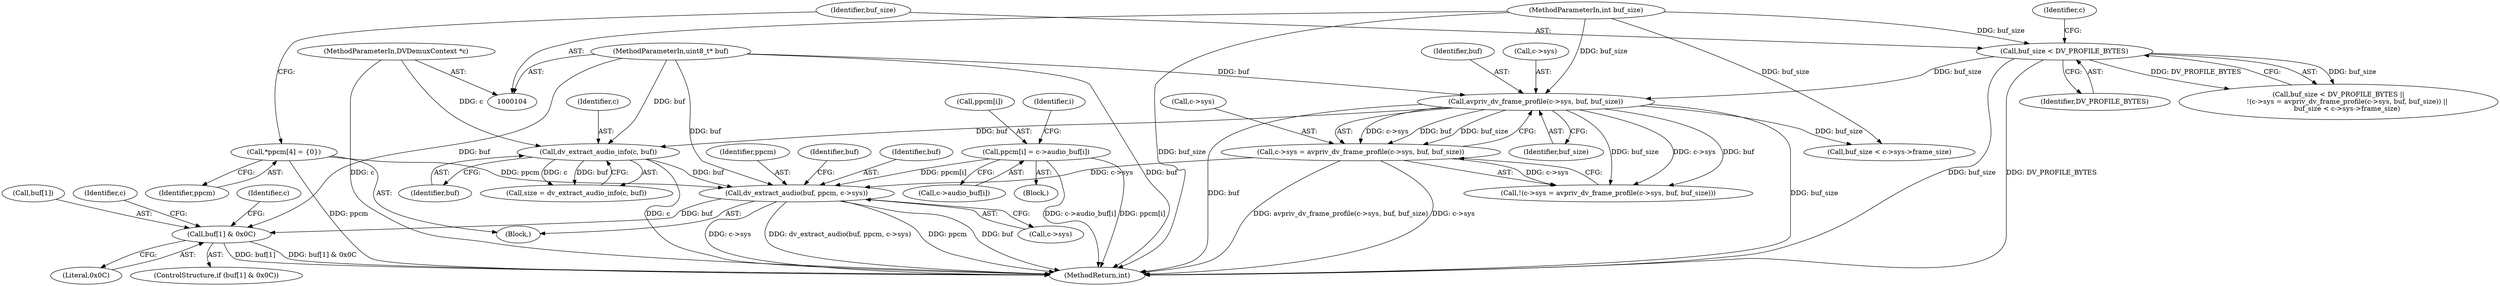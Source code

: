 digraph "0_libav_5a396bb3a66a61a68b80f2369d0249729bf85e04@array" {
"1000210" [label="(Call,buf[1] & 0x0C)"];
"1000203" [label="(Call,dv_extract_audio(buf, ppcm, c->sys))"];
"1000145" [label="(Call,dv_extract_audio_info(c, buf))"];
"1000105" [label="(MethodParameterIn,DVDemuxContext *c)"];
"1000126" [label="(Call,avpriv_dv_frame_profile(c->sys, buf, buf_size))"];
"1000107" [label="(MethodParameterIn,uint8_t* buf)"];
"1000117" [label="(Call,buf_size < DV_PROFILE_BYTES)"];
"1000108" [label="(MethodParameterIn,int buf_size)"];
"1000113" [label="(Call,*ppcm[4] = {0})"];
"1000194" [label="(Call,ppcm[i] = c->audio_buf[i])"];
"1000122" [label="(Call,c->sys = avpriv_dv_frame_profile(c->sys, buf, buf_size))"];
"1000195" [label="(Call,ppcm[i])"];
"1000117" [label="(Call,buf_size < DV_PROFILE_BYTES)"];
"1000119" [label="(Identifier,DV_PROFILE_BYTES)"];
"1000105" [label="(MethodParameterIn,DVDemuxContext *c)"];
"1000108" [label="(MethodParameterIn,int buf_size)"];
"1000123" [label="(Call,c->sys)"];
"1000118" [label="(Identifier,buf_size)"];
"1000203" [label="(Call,dv_extract_audio(buf, ppcm, c->sys))"];
"1000113" [label="(Call,*ppcm[4] = {0})"];
"1000206" [label="(Call,c->sys)"];
"1000257" [label="(MethodReturn,int)"];
"1000239" [label="(Identifier,c)"];
"1000124" [label="(Identifier,c)"];
"1000147" [label="(Identifier,buf)"];
"1000209" [label="(ControlStructure,if (buf[1] & 0x0C))"];
"1000131" [label="(Identifier,buf_size)"];
"1000198" [label="(Call,c->audio_buf[i])"];
"1000107" [label="(MethodParameterIn,uint8_t* buf)"];
"1000211" [label="(Call,buf[1])"];
"1000145" [label="(Call,dv_extract_audio_info(c, buf))"];
"1000220" [label="(Identifier,c)"];
"1000122" [label="(Call,c->sys = avpriv_dv_frame_profile(c->sys, buf, buf_size))"];
"1000126" [label="(Call,avpriv_dv_frame_profile(c->sys, buf, buf_size))"];
"1000132" [label="(Call,buf_size < c->sys->frame_size)"];
"1000158" [label="(Identifier,i)"];
"1000116" [label="(Call,buf_size < DV_PROFILE_BYTES ||\n        !(c->sys = avpriv_dv_frame_profile(c->sys, buf, buf_size)) ||\n        buf_size < c->sys->frame_size)"];
"1000212" [label="(Identifier,buf)"];
"1000214" [label="(Literal,0x0C)"];
"1000204" [label="(Identifier,buf)"];
"1000127" [label="(Call,c->sys)"];
"1000114" [label="(Identifier,ppcm)"];
"1000146" [label="(Identifier,c)"];
"1000130" [label="(Identifier,buf)"];
"1000159" [label="(Block,)"];
"1000143" [label="(Call,size = dv_extract_audio_info(c, buf))"];
"1000121" [label="(Call,!(c->sys = avpriv_dv_frame_profile(c->sys, buf, buf_size)))"];
"1000194" [label="(Call,ppcm[i] = c->audio_buf[i])"];
"1000109" [label="(Block,)"];
"1000205" [label="(Identifier,ppcm)"];
"1000210" [label="(Call,buf[1] & 0x0C)"];
"1000210" -> "1000209"  [label="AST: "];
"1000210" -> "1000214"  [label="CFG: "];
"1000211" -> "1000210"  [label="AST: "];
"1000214" -> "1000210"  [label="AST: "];
"1000220" -> "1000210"  [label="CFG: "];
"1000239" -> "1000210"  [label="CFG: "];
"1000210" -> "1000257"  [label="DDG: buf[1] & 0x0C"];
"1000210" -> "1000257"  [label="DDG: buf[1]"];
"1000203" -> "1000210"  [label="DDG: buf"];
"1000107" -> "1000210"  [label="DDG: buf"];
"1000203" -> "1000109"  [label="AST: "];
"1000203" -> "1000206"  [label="CFG: "];
"1000204" -> "1000203"  [label="AST: "];
"1000205" -> "1000203"  [label="AST: "];
"1000206" -> "1000203"  [label="AST: "];
"1000212" -> "1000203"  [label="CFG: "];
"1000203" -> "1000257"  [label="DDG: c->sys"];
"1000203" -> "1000257"  [label="DDG: dv_extract_audio(buf, ppcm, c->sys)"];
"1000203" -> "1000257"  [label="DDG: ppcm"];
"1000203" -> "1000257"  [label="DDG: buf"];
"1000145" -> "1000203"  [label="DDG: buf"];
"1000107" -> "1000203"  [label="DDG: buf"];
"1000113" -> "1000203"  [label="DDG: ppcm"];
"1000194" -> "1000203"  [label="DDG: ppcm[i]"];
"1000122" -> "1000203"  [label="DDG: c->sys"];
"1000145" -> "1000143"  [label="AST: "];
"1000145" -> "1000147"  [label="CFG: "];
"1000146" -> "1000145"  [label="AST: "];
"1000147" -> "1000145"  [label="AST: "];
"1000143" -> "1000145"  [label="CFG: "];
"1000145" -> "1000257"  [label="DDG: c"];
"1000145" -> "1000143"  [label="DDG: c"];
"1000145" -> "1000143"  [label="DDG: buf"];
"1000105" -> "1000145"  [label="DDG: c"];
"1000126" -> "1000145"  [label="DDG: buf"];
"1000107" -> "1000145"  [label="DDG: buf"];
"1000105" -> "1000104"  [label="AST: "];
"1000105" -> "1000257"  [label="DDG: c"];
"1000126" -> "1000122"  [label="AST: "];
"1000126" -> "1000131"  [label="CFG: "];
"1000127" -> "1000126"  [label="AST: "];
"1000130" -> "1000126"  [label="AST: "];
"1000131" -> "1000126"  [label="AST: "];
"1000122" -> "1000126"  [label="CFG: "];
"1000126" -> "1000257"  [label="DDG: buf"];
"1000126" -> "1000257"  [label="DDG: buf_size"];
"1000126" -> "1000121"  [label="DDG: c->sys"];
"1000126" -> "1000121"  [label="DDG: buf"];
"1000126" -> "1000121"  [label="DDG: buf_size"];
"1000126" -> "1000122"  [label="DDG: c->sys"];
"1000126" -> "1000122"  [label="DDG: buf"];
"1000126" -> "1000122"  [label="DDG: buf_size"];
"1000107" -> "1000126"  [label="DDG: buf"];
"1000117" -> "1000126"  [label="DDG: buf_size"];
"1000108" -> "1000126"  [label="DDG: buf_size"];
"1000126" -> "1000132"  [label="DDG: buf_size"];
"1000107" -> "1000104"  [label="AST: "];
"1000107" -> "1000257"  [label="DDG: buf"];
"1000117" -> "1000116"  [label="AST: "];
"1000117" -> "1000119"  [label="CFG: "];
"1000118" -> "1000117"  [label="AST: "];
"1000119" -> "1000117"  [label="AST: "];
"1000124" -> "1000117"  [label="CFG: "];
"1000116" -> "1000117"  [label="CFG: "];
"1000117" -> "1000257"  [label="DDG: buf_size"];
"1000117" -> "1000257"  [label="DDG: DV_PROFILE_BYTES"];
"1000117" -> "1000116"  [label="DDG: buf_size"];
"1000117" -> "1000116"  [label="DDG: DV_PROFILE_BYTES"];
"1000108" -> "1000117"  [label="DDG: buf_size"];
"1000108" -> "1000104"  [label="AST: "];
"1000108" -> "1000257"  [label="DDG: buf_size"];
"1000108" -> "1000132"  [label="DDG: buf_size"];
"1000113" -> "1000109"  [label="AST: "];
"1000113" -> "1000114"  [label="CFG: "];
"1000114" -> "1000113"  [label="AST: "];
"1000118" -> "1000113"  [label="CFG: "];
"1000113" -> "1000257"  [label="DDG: ppcm"];
"1000194" -> "1000159"  [label="AST: "];
"1000194" -> "1000198"  [label="CFG: "];
"1000195" -> "1000194"  [label="AST: "];
"1000198" -> "1000194"  [label="AST: "];
"1000158" -> "1000194"  [label="CFG: "];
"1000194" -> "1000257"  [label="DDG: ppcm[i]"];
"1000194" -> "1000257"  [label="DDG: c->audio_buf[i]"];
"1000122" -> "1000121"  [label="AST: "];
"1000123" -> "1000122"  [label="AST: "];
"1000121" -> "1000122"  [label="CFG: "];
"1000122" -> "1000257"  [label="DDG: avpriv_dv_frame_profile(c->sys, buf, buf_size)"];
"1000122" -> "1000257"  [label="DDG: c->sys"];
"1000122" -> "1000121"  [label="DDG: c->sys"];
}
